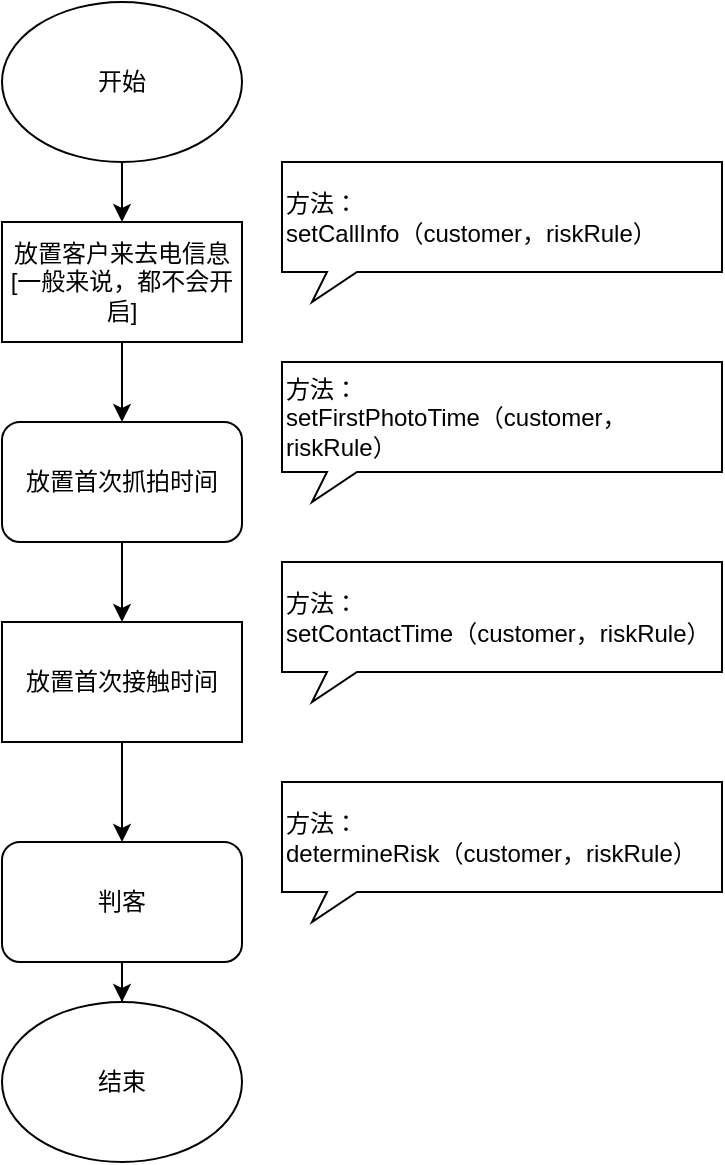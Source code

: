 <mxfile version="12.1.7" type="device" pages="1"><diagram id="dwHPNSPHyaFMw5ftPNcB" name="Page-1"><mxGraphModel dx="678" dy="912" grid="1" gridSize="10" guides="1" tooltips="1" connect="1" arrows="1" fold="1" page="1" pageScale="1" pageWidth="827" pageHeight="1169" math="0" shadow="0"><root><mxCell id="0"/><mxCell id="1" parent="0"/><mxCell id="oOShF6WO2hahLzKMwOt6-8" value="" style="edgeStyle=orthogonalEdgeStyle;rounded=0;orthogonalLoop=1;jettySize=auto;html=1;" parent="1" source="oOShF6WO2hahLzKMwOt6-1" target="oOShF6WO2hahLzKMwOt6-2" edge="1"><mxGeometry relative="1" as="geometry"/></mxCell><mxCell id="oOShF6WO2hahLzKMwOt6-1" value="开始" style="ellipse;whiteSpace=wrap;html=1;" parent="1" vertex="1"><mxGeometry x="240" y="20" width="120" height="80" as="geometry"/></mxCell><mxCell id="oOShF6WO2hahLzKMwOt6-9" value="" style="edgeStyle=orthogonalEdgeStyle;rounded=0;orthogonalLoop=1;jettySize=auto;html=1;" parent="1" source="oOShF6WO2hahLzKMwOt6-2" target="oOShF6WO2hahLzKMwOt6-4" edge="1"><mxGeometry relative="1" as="geometry"/></mxCell><mxCell id="oOShF6WO2hahLzKMwOt6-2" value="放置客户来去电信息[一般来说，都不会开启]" style="rounded=0;whiteSpace=wrap;html=1;" parent="1" vertex="1"><mxGeometry x="240" y="130" width="120" height="60" as="geometry"/></mxCell><mxCell id="oOShF6WO2hahLzKMwOt6-11" value="" style="edgeStyle=orthogonalEdgeStyle;rounded=0;orthogonalLoop=1;jettySize=auto;html=1;" parent="1" source="oOShF6WO2hahLzKMwOt6-3" target="oOShF6WO2hahLzKMwOt6-5" edge="1"><mxGeometry relative="1" as="geometry"/></mxCell><mxCell id="oOShF6WO2hahLzKMwOt6-3" value="放置首次接触时间" style="rounded=0;whiteSpace=wrap;html=1;" parent="1" vertex="1"><mxGeometry x="240" y="330" width="120" height="60" as="geometry"/></mxCell><mxCell id="oOShF6WO2hahLzKMwOt6-10" value="" style="edgeStyle=orthogonalEdgeStyle;rounded=0;orthogonalLoop=1;jettySize=auto;html=1;" parent="1" source="oOShF6WO2hahLzKMwOt6-4" target="oOShF6WO2hahLzKMwOt6-3" edge="1"><mxGeometry relative="1" as="geometry"/></mxCell><mxCell id="oOShF6WO2hahLzKMwOt6-4" value="放置首次抓拍时间" style="rounded=1;whiteSpace=wrap;html=1;" parent="1" vertex="1"><mxGeometry x="240" y="230" width="120" height="60" as="geometry"/></mxCell><mxCell id="oOShF6WO2hahLzKMwOt6-12" value="" style="edgeStyle=orthogonalEdgeStyle;rounded=0;orthogonalLoop=1;jettySize=auto;html=1;" parent="1" source="oOShF6WO2hahLzKMwOt6-5" target="oOShF6WO2hahLzKMwOt6-7" edge="1"><mxGeometry relative="1" as="geometry"/></mxCell><mxCell id="oOShF6WO2hahLzKMwOt6-5" value="判客" style="rounded=1;whiteSpace=wrap;html=1;" parent="1" vertex="1"><mxGeometry x="240" y="440" width="120" height="60" as="geometry"/></mxCell><mxCell id="oOShF6WO2hahLzKMwOt6-7" value="结束" style="ellipse;whiteSpace=wrap;html=1;" parent="1" vertex="1"><mxGeometry x="240" y="520" width="120" height="80" as="geometry"/></mxCell><mxCell id="lTMGh50YJ2vz6e0ZHmVK-7" value="&lt;span style=&quot;white-space: normal&quot;&gt;方法：&lt;/span&gt;&lt;br style=&quot;white-space: normal&quot;&gt;&lt;span style=&quot;white-space: normal&quot;&gt;setCallInfo（customer，riskRule）&lt;/span&gt;" style="whiteSpace=wrap;html=1;shape=mxgraph.basic.rectCallout;dx=30;dy=15;boundedLbl=1;align=left;" vertex="1" parent="1"><mxGeometry x="380" y="100" width="220" height="70" as="geometry"/></mxCell><mxCell id="lTMGh50YJ2vz6e0ZHmVK-8" value="&lt;span style=&quot;white-space: normal&quot;&gt;方法：&lt;/span&gt;&lt;br style=&quot;white-space: normal&quot;&gt;&lt;span style=&quot;white-space: normal&quot;&gt;setFirstPhotoTime（customer，riskRule）&lt;/span&gt;" style="whiteSpace=wrap;html=1;shape=mxgraph.basic.rectCallout;dx=30;dy=15;boundedLbl=1;align=left;" vertex="1" parent="1"><mxGeometry x="380" y="200" width="220" height="70" as="geometry"/></mxCell><mxCell id="lTMGh50YJ2vz6e0ZHmVK-9" value="&lt;span style=&quot;white-space: normal&quot;&gt;方法：&lt;/span&gt;&lt;br style=&quot;white-space: normal&quot;&gt;&lt;span style=&quot;white-space: normal&quot;&gt;setContactTime（customer，riskRule）&lt;/span&gt;" style="whiteSpace=wrap;html=1;shape=mxgraph.basic.rectCallout;dx=30;dy=15;boundedLbl=1;align=left;" vertex="1" parent="1"><mxGeometry x="380" y="300" width="220" height="70" as="geometry"/></mxCell><mxCell id="lTMGh50YJ2vz6e0ZHmVK-10" value="&lt;span style=&quot;white-space: normal&quot;&gt;方法：&lt;/span&gt;&lt;br style=&quot;white-space: normal&quot;&gt;&lt;span style=&quot;white-space: normal&quot;&gt;determineRisk（customer，riskRule）&lt;/span&gt;" style="whiteSpace=wrap;html=1;shape=mxgraph.basic.rectCallout;dx=30;dy=15;boundedLbl=1;align=left;" vertex="1" parent="1"><mxGeometry x="380" y="410" width="220" height="70" as="geometry"/></mxCell></root></mxGraphModel></diagram></mxfile>